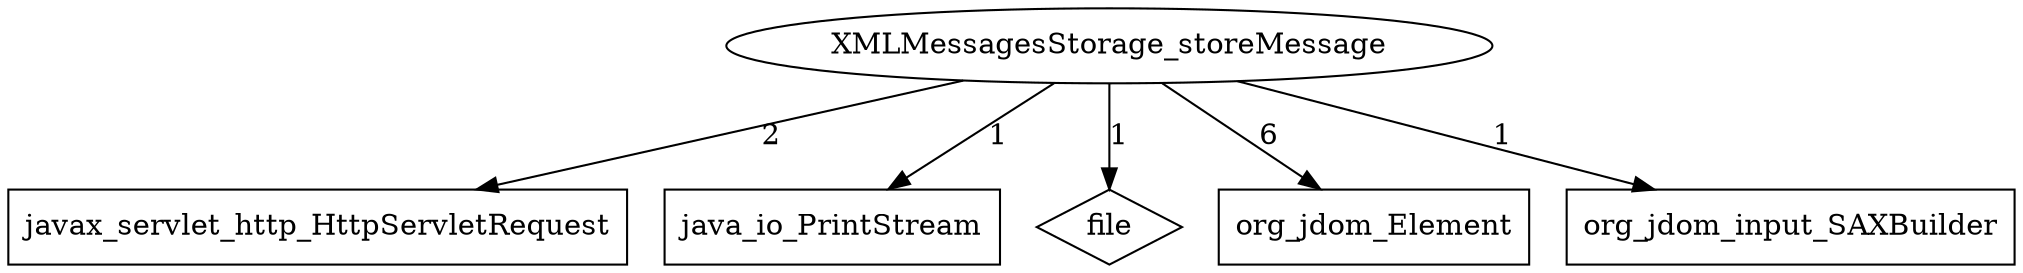 digraph G{
    XMLMessagesStorage_storeMessage -> javax_servlet_http_HttpServletRequest [label="2"];
    XMLMessagesStorage_storeMessage -> java_io_PrintStream [label="1"];
    XMLMessagesStorage_storeMessage -> file [label="1"];
    XMLMessagesStorage_storeMessage -> org_jdom_Element [label="6"];
    XMLMessagesStorage_storeMessage -> org_jdom_input_SAXBuilder [label="1"];


    org_jdom_input_SAXBuilder [shape=box];
    java_io_PrintStream [shape=box];
    file [shape=diamond];
    XMLMessagesStorage_storeMessage [shape=ellipse];
    org_jdom_Element [shape=box];
    javax_servlet_http_HttpServletRequest [shape=box];
}
